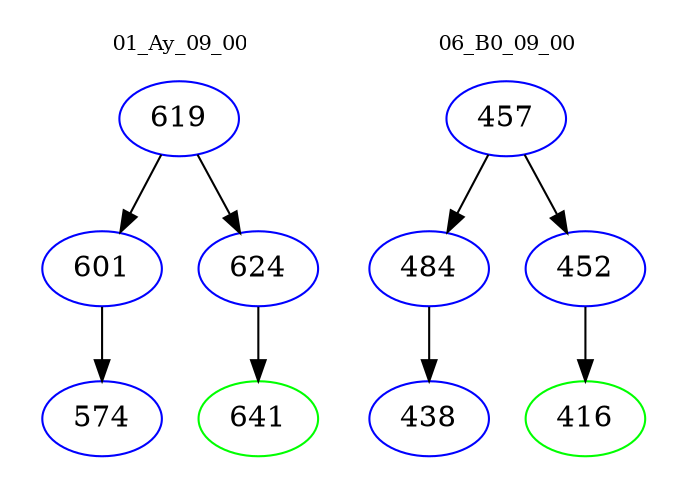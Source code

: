 digraph{
subgraph cluster_0 {
color = white
label = "01_Ay_09_00";
fontsize=10;
T0_619 [label="619", color="blue"]
T0_619 -> T0_601 [color="black"]
T0_601 [label="601", color="blue"]
T0_601 -> T0_574 [color="black"]
T0_574 [label="574", color="blue"]
T0_619 -> T0_624 [color="black"]
T0_624 [label="624", color="blue"]
T0_624 -> T0_641 [color="black"]
T0_641 [label="641", color="green"]
}
subgraph cluster_1 {
color = white
label = "06_B0_09_00";
fontsize=10;
T1_457 [label="457", color="blue"]
T1_457 -> T1_484 [color="black"]
T1_484 [label="484", color="blue"]
T1_484 -> T1_438 [color="black"]
T1_438 [label="438", color="blue"]
T1_457 -> T1_452 [color="black"]
T1_452 [label="452", color="blue"]
T1_452 -> T1_416 [color="black"]
T1_416 [label="416", color="green"]
}
}
